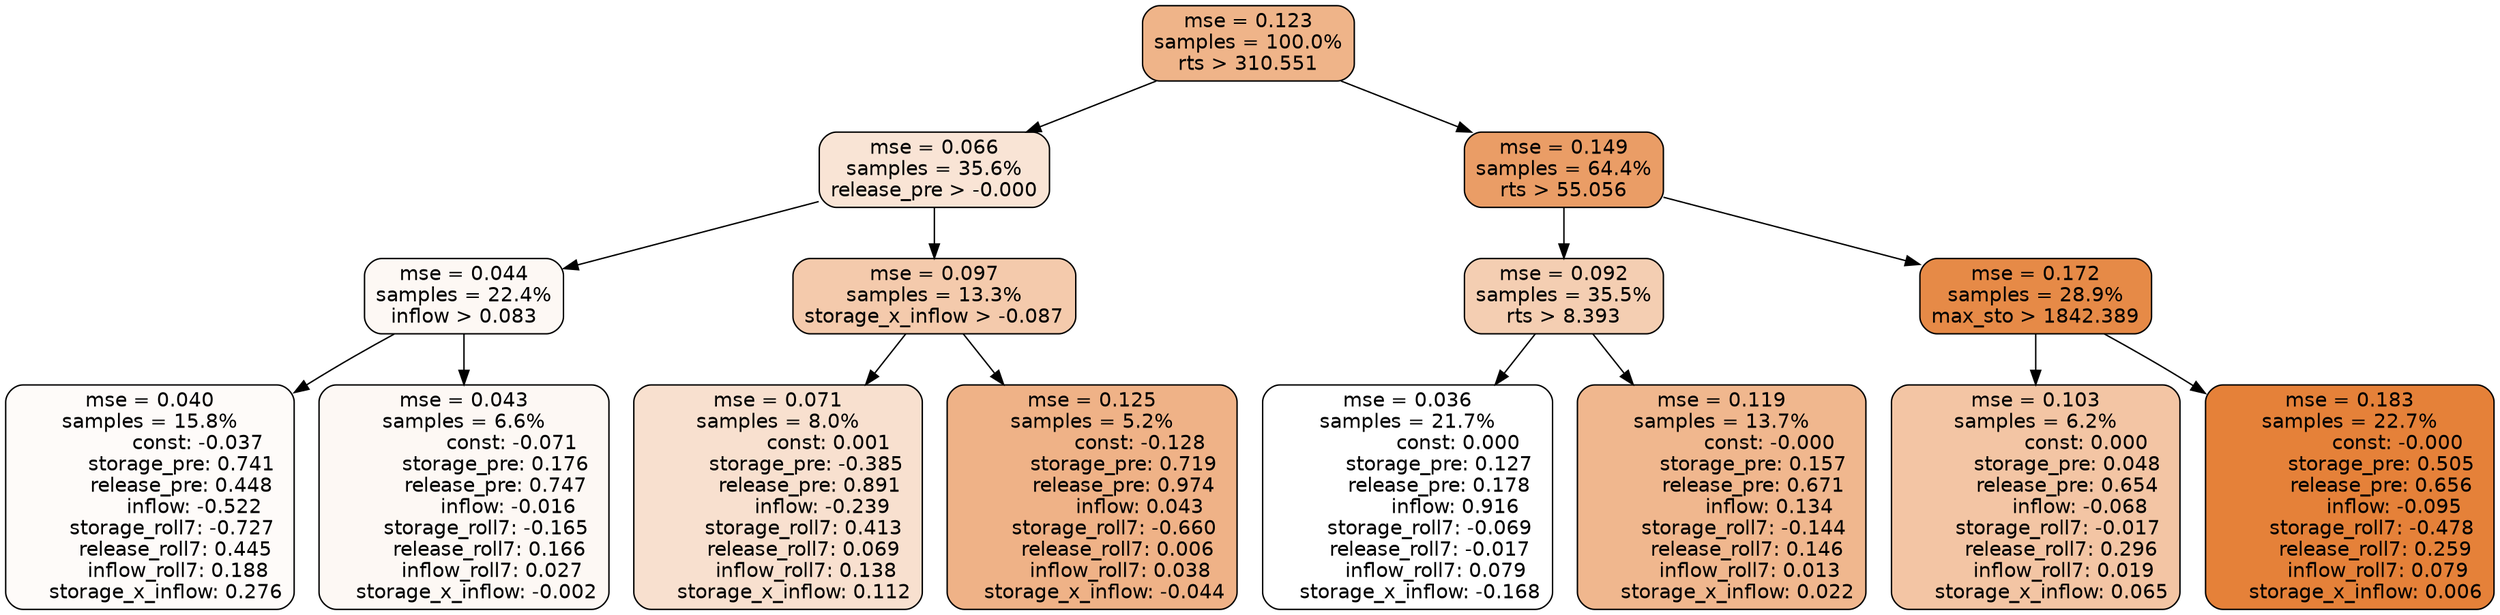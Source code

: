 digraph tree {
node [shape=rectangle, style="filled, rounded", color="black", fontname=helvetica] ;
edge [fontname=helvetica] ;
	"0" [label="mse = 0.123
samples = 100.0%
rts > 310.551", fillcolor="#efb489"]
	"8" [label="mse = 0.066
samples = 35.6%
release_pre > -0.000", fillcolor="#f9e4d5"]
	"1" [label="mse = 0.149
samples = 64.4%
rts > 55.056", fillcolor="#ea9d66"]
	"9" [label="mse = 0.044
samples = 22.4%
inflow > 0.083", fillcolor="#fdf8f4"]
	"12" [label="mse = 0.097
samples = 13.3%
storage_x_inflow > -0.087", fillcolor="#f4caac"]
	"2" [label="mse = 0.092
samples = 35.5%
rts > 8.393", fillcolor="#f4ceb2"]
	"5" [label="mse = 0.172
samples = 28.9%
max_sto > 1842.389", fillcolor="#e68a47"]
	"10" [label="mse = 0.040
samples = 15.8%
               const: -0.037
          storage_pre: 0.741
          release_pre: 0.448
              inflow: -0.522
       storage_roll7: -0.727
        release_roll7: 0.445
         inflow_roll7: 0.188
     storage_x_inflow: 0.276", fillcolor="#fefbf9"]
	"11" [label="mse = 0.043
samples = 6.6%
               const: -0.071
          storage_pre: 0.176
          release_pre: 0.747
              inflow: -0.016
       storage_roll7: -0.165
        release_roll7: 0.166
         inflow_roll7: 0.027
    storage_x_inflow: -0.002", fillcolor="#fdf8f4"]
	"13" [label="mse = 0.071
samples = 8.0%
                const: 0.001
         storage_pre: -0.385
          release_pre: 0.891
              inflow: -0.239
        storage_roll7: 0.413
        release_roll7: 0.069
         inflow_roll7: 0.138
     storage_x_inflow: 0.112", fillcolor="#f8e0cf"]
	"14" [label="mse = 0.125
samples = 5.2%
               const: -0.128
          storage_pre: 0.719
          release_pre: 0.974
               inflow: 0.043
       storage_roll7: -0.660
        release_roll7: 0.006
         inflow_roll7: 0.038
    storage_x_inflow: -0.044", fillcolor="#efb287"]
	"3" [label="mse = 0.036
samples = 21.7%
                const: 0.000
          storage_pre: 0.127
          release_pre: 0.178
               inflow: 0.916
       storage_roll7: -0.069
       release_roll7: -0.017
         inflow_roll7: 0.079
    storage_x_inflow: -0.168", fillcolor="#ffffff"]
	"4" [label="mse = 0.119
samples = 13.7%
               const: -0.000
          storage_pre: 0.157
          release_pre: 0.671
               inflow: 0.134
       storage_roll7: -0.144
        release_roll7: 0.146
         inflow_roll7: 0.013
     storage_x_inflow: 0.022", fillcolor="#f0b78e"]
	"7" [label="mse = 0.103
samples = 6.2%
                const: 0.000
          storage_pre: 0.048
          release_pre: 0.654
              inflow: -0.068
       storage_roll7: -0.017
        release_roll7: 0.296
         inflow_roll7: 0.019
     storage_x_inflow: 0.065", fillcolor="#f3c5a4"]
	"6" [label="mse = 0.183
samples = 22.7%
               const: -0.000
          storage_pre: 0.505
          release_pre: 0.656
              inflow: -0.095
       storage_roll7: -0.478
        release_roll7: 0.259
         inflow_roll7: 0.079
     storage_x_inflow: 0.006", fillcolor="#e58139"]

	"0" -> "1"
	"0" -> "8"
	"8" -> "9"
	"8" -> "12"
	"1" -> "2"
	"1" -> "5"
	"9" -> "10"
	"9" -> "11"
	"12" -> "13"
	"12" -> "14"
	"2" -> "3"
	"2" -> "4"
	"5" -> "6"
	"5" -> "7"
}